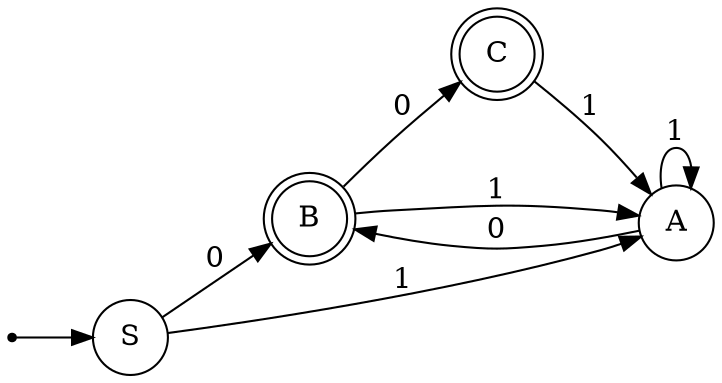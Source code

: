 digraph AFD_1 {
rankdir=LR;
node [shape=circle];
  _ini [shape=point,label=""];
 _ini -> "S";
  "B" [shape=doublecircle];
  "C" [shape=doublecircle];
  "S" -> "A" [label="1"];
  "S" -> "B" [label="0"];
  "A" -> "A" [label="1"];
  "A" -> "B" [label="0"];
  "B" -> "C" [label="0"];
  "B" -> "A" [label="1"];
  "C" -> "A" [label="1"];
}
